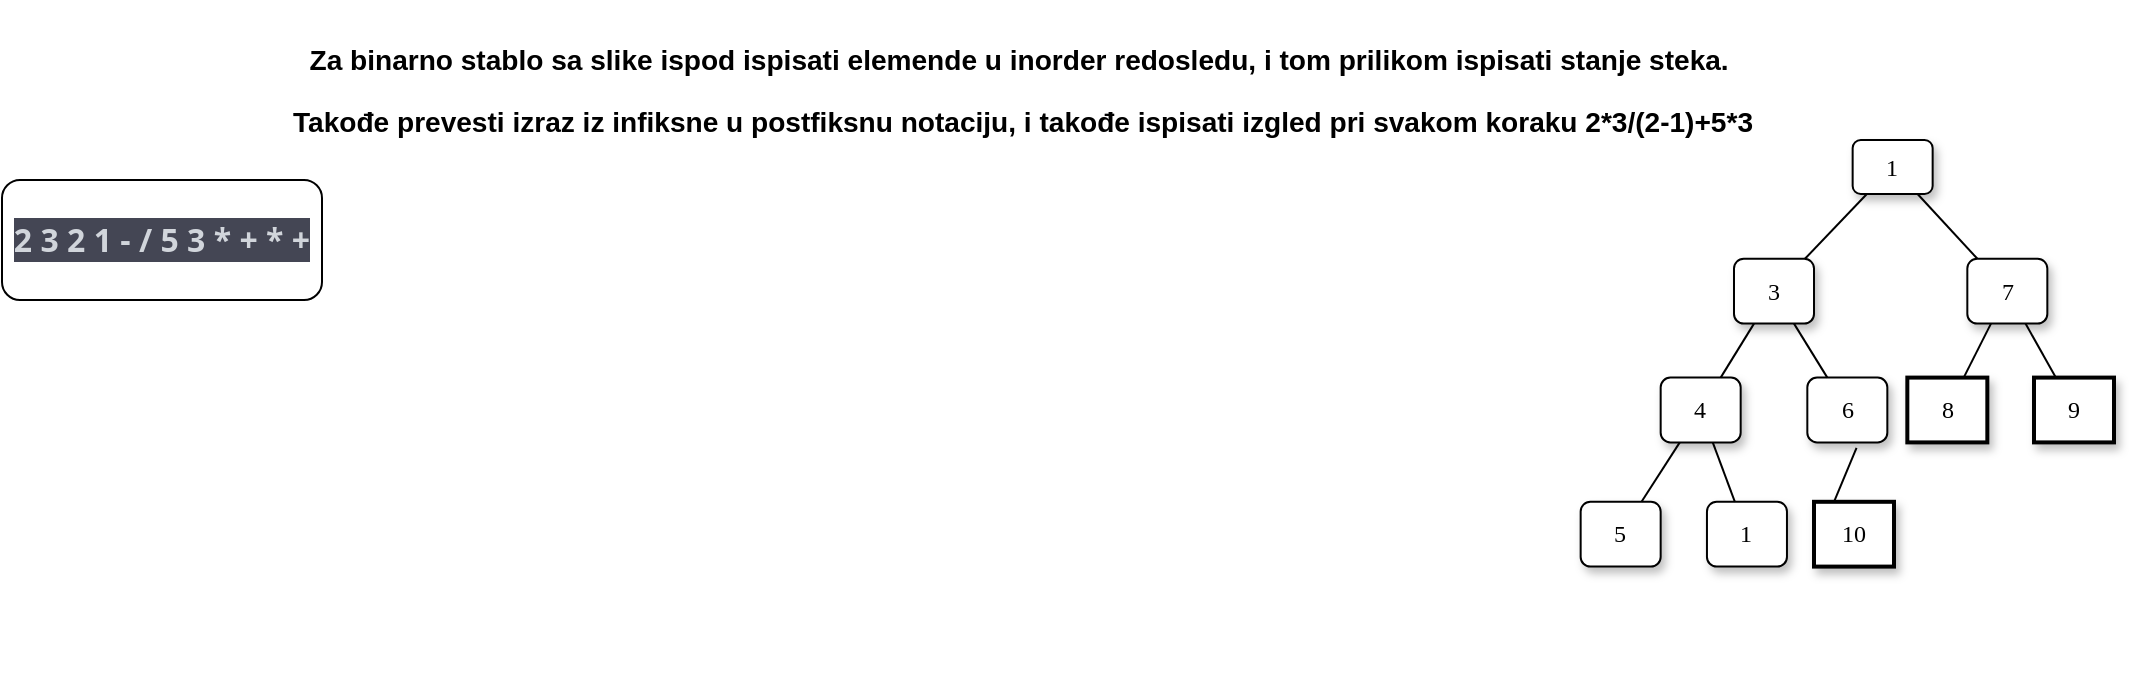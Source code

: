 <mxfile>
    <diagram id="ifTO72dQq1k43fDW2woW" name="Page-1">
        <mxGraphModel dx="1454" dy="750" grid="1" gridSize="10" guides="1" tooltips="1" connect="1" arrows="1" fold="1" page="1" pageScale="1" pageWidth="1100" pageHeight="850" math="0" shadow="0">
            <root>
                <mxCell id="0"/>
                <mxCell id="1" parent="0"/>
                <mxCell id="2" value="&lt;h3&gt;Za binarno stablo sa slike ispod ispisati elemende u inorder redosledu, i tom prilikom ispisati stanje steka.&amp;nbsp;&lt;/h3&gt;&lt;h3&gt;Takođe prevesti izraz iz infiksne u postfiksnu notaciju, i takođe ispisati izgled pri svakom koraku 2*3/(2-1)+5*3&lt;/h3&gt;" style="text;html=1;align=center;verticalAlign=middle;resizable=0;points=[];autosize=1;strokeColor=none;fillColor=none;" parent="1" vertex="1">
                    <mxGeometry x="175" width="750" height="90" as="geometry"/>
                </mxCell>
                <mxCell id="28" value="" style="group" parent="1" vertex="1" connectable="0">
                    <mxGeometry x="786" y="70" width="310" height="270" as="geometry"/>
                </mxCell>
                <mxCell id="3" value="1" style="whiteSpace=wrap;html=1;rounded=1;shadow=1;labelBackgroundColor=none;strokeWidth=1;fontFamily=Verdana;fontSize=12;align=center;" parent="28" vertex="1">
                    <mxGeometry x="179.326" width="40.0" height="27" as="geometry"/>
                </mxCell>
                <mxCell id="4" value="3" style="whiteSpace=wrap;html=1;rounded=1;shadow=1;labelBackgroundColor=none;strokeWidth=1;fontFamily=Verdana;fontSize=12;align=center;" parent="28" vertex="1">
                    <mxGeometry x="120.0" y="59.4" width="40.0" height="32.4" as="geometry"/>
                </mxCell>
                <mxCell id="5" value="&lt;span&gt;7&lt;/span&gt;" style="whiteSpace=wrap;html=1;rounded=1;shadow=1;labelBackgroundColor=none;strokeWidth=1;fontFamily=Verdana;fontSize=12;align=center;" parent="28" vertex="1">
                    <mxGeometry x="236.667" y="59.4" width="40.0" height="32.4" as="geometry"/>
                </mxCell>
                <mxCell id="6" value="" style="rounded=0;html=1;labelBackgroundColor=none;startArrow=none;startFill=0;startSize=5;endArrow=none;endFill=0;endSize=5;jettySize=auto;orthogonalLoop=1;strokeWidth=1;fontFamily=Verdana;fontSize=12" parent="28" source="3" target="5" edge="1">
                    <mxGeometry x="-0.3" y="13" relative="1" as="geometry">
                        <mxPoint as="offset"/>
                    </mxGeometry>
                </mxCell>
                <mxCell id="7" value="" style="rounded=0;html=1;labelBackgroundColor=none;startArrow=none;startFill=0;startSize=5;endArrow=none;endFill=0;endSize=5;jettySize=auto;orthogonalLoop=1;strokeWidth=1;fontFamily=Verdana;fontSize=12" parent="28" source="3" target="4" edge="1">
                    <mxGeometry x="-0.228" y="-18" relative="1" as="geometry">
                        <mxPoint x="1" as="offset"/>
                    </mxGeometry>
                </mxCell>
                <mxCell id="8" value="&lt;span&gt;4&lt;/span&gt;" style="whiteSpace=wrap;html=1;rounded=1;shadow=1;labelBackgroundColor=none;strokeWidth=1;fontFamily=Verdana;fontSize=12;align=center;" parent="28" vertex="1">
                    <mxGeometry x="83.333" y="118.8" width="40.0" height="32.4" as="geometry"/>
                </mxCell>
                <mxCell id="9" value="&lt;span&gt;6&lt;/span&gt;" style="whiteSpace=wrap;html=1;rounded=1;shadow=1;labelBackgroundColor=none;strokeWidth=1;fontFamily=Verdana;fontSize=12;align=center;" parent="28" vertex="1">
                    <mxGeometry x="156.667" y="118.8" width="40.0" height="32.4" as="geometry"/>
                </mxCell>
                <mxCell id="10" value="&lt;span&gt;8&lt;/span&gt;" style="whiteSpace=wrap;html=1;rounded=0;shadow=1;labelBackgroundColor=none;strokeWidth=2;fontFamily=Verdana;fontSize=12;align=center;" parent="28" vertex="1">
                    <mxGeometry x="206.667" y="118.8" width="40.0" height="32.4" as="geometry"/>
                </mxCell>
                <mxCell id="11" value="&lt;span&gt;9&lt;/span&gt;" style="whiteSpace=wrap;html=1;rounded=0;shadow=1;labelBackgroundColor=none;strokeWidth=2;fontFamily=Verdana;fontSize=12;align=center;" parent="28" vertex="1">
                    <mxGeometry x="270.0" y="118.8" width="40.0" height="32.4" as="geometry"/>
                </mxCell>
                <mxCell id="12" value="&lt;span&gt;5&lt;/span&gt;" style="whiteSpace=wrap;html=1;rounded=1;shadow=1;labelBackgroundColor=none;strokeWidth=1;fontFamily=Verdana;fontSize=12;align=center;" parent="28" vertex="1">
                    <mxGeometry x="43.33" y="180.9" width="40.0" height="32.4" as="geometry"/>
                </mxCell>
                <mxCell id="13" value="&lt;span&gt;1&lt;/span&gt;" style="whiteSpace=wrap;html=1;rounded=1;shadow=1;labelBackgroundColor=none;strokeWidth=1;fontFamily=Verdana;fontSize=12;align=center;" parent="28" vertex="1">
                    <mxGeometry x="106.48" y="180.9" width="40.0" height="32.4" as="geometry"/>
                </mxCell>
                <mxCell id="14" value="" style="rounded=0;html=1;labelBackgroundColor=none;startArrow=none;startFill=0;startSize=5;endArrow=none;endFill=0;endSize=5;jettySize=auto;orthogonalLoop=1;strokeWidth=1;fontFamily=Verdana;fontSize=12" parent="28" source="4" target="8" edge="1">
                    <mxGeometry x="-0.2" y="-14" relative="1" as="geometry">
                        <mxPoint as="offset"/>
                    </mxGeometry>
                </mxCell>
                <mxCell id="15" value="" style="rounded=0;html=1;labelBackgroundColor=none;startArrow=none;startFill=0;startSize=5;endArrow=none;endFill=0;endSize=5;jettySize=auto;orthogonalLoop=1;strokeWidth=1;fontFamily=Verdana;fontSize=12" parent="28" source="4" target="9" edge="1">
                    <mxGeometry x="-0.2" y="14" relative="1" as="geometry">
                        <mxPoint as="offset"/>
                    </mxGeometry>
                </mxCell>
                <mxCell id="16" value="" style="rounded=0;html=1;labelBackgroundColor=none;startArrow=none;startFill=0;startSize=5;endArrow=none;endFill=0;endSize=5;jettySize=auto;orthogonalLoop=1;strokeWidth=1;fontFamily=Verdana;fontSize=12" parent="28" source="5" target="10" edge="1">
                    <mxGeometry x="-0.261" y="-13" relative="1" as="geometry">
                        <mxPoint as="offset"/>
                    </mxGeometry>
                </mxCell>
                <mxCell id="17" value="" style="rounded=0;html=1;labelBackgroundColor=none;startArrow=none;startFill=0;startSize=5;endArrow=none;endFill=0;endSize=5;jettySize=auto;orthogonalLoop=1;strokeWidth=1;fontFamily=Verdana;fontSize=12" parent="28" source="5" target="11" edge="1">
                    <mxGeometry x="-0.129" y="17" relative="1" as="geometry">
                        <mxPoint as="offset"/>
                    </mxGeometry>
                </mxCell>
                <mxCell id="18" value="" style="rounded=0;html=1;labelBackgroundColor=none;startArrow=none;startFill=0;startSize=5;endArrow=none;endFill=0;endSize=5;jettySize=auto;orthogonalLoop=1;strokeWidth=1;fontFamily=Verdana;fontSize=12" parent="28" source="8" target="12" edge="1">
                    <mxGeometry x="-0.217" y="-14" relative="1" as="geometry">
                        <mxPoint as="offset"/>
                    </mxGeometry>
                </mxCell>
                <mxCell id="19" value="" style="rounded=0;html=1;labelBackgroundColor=none;startArrow=none;startFill=0;startSize=5;endArrow=none;endFill=0;endSize=5;jettySize=auto;orthogonalLoop=1;strokeWidth=1;fontFamily=Verdana;fontSize=12" parent="28" source="8" target="13" edge="1">
                    <mxGeometry x="-0.037" y="9" relative="1" as="geometry">
                        <mxPoint as="offset"/>
                    </mxGeometry>
                </mxCell>
                <mxCell id="23" value="&lt;span&gt;10&lt;/span&gt;" style="whiteSpace=wrap;html=1;rounded=0;shadow=1;labelBackgroundColor=none;strokeWidth=2;fontFamily=Verdana;fontSize=12;align=center;" parent="28" vertex="1">
                    <mxGeometry x="159.999" y="180.9" width="40.0" height="32.4" as="geometry"/>
                </mxCell>
                <mxCell id="27" value="" style="rounded=0;html=1;labelBackgroundColor=none;startArrow=none;startFill=0;startSize=5;endArrow=none;endFill=0;endSize=5;jettySize=auto;orthogonalLoop=1;strokeWidth=1;fontFamily=Verdana;fontSize=12;exitX=0.615;exitY=1.083;exitDx=0;exitDy=0;exitPerimeter=0;entryX=0.25;entryY=0;entryDx=0;entryDy=0;" parent="28" source="9" target="23" edge="1">
                    <mxGeometry x="-0.228" y="13" relative="1" as="geometry">
                        <mxPoint as="offset"/>
                    </mxGeometry>
                </mxCell>
                <mxCell id="30" value="&lt;span style=&quot;color: rgb(209, 213, 219); font-family: Söhne, ui-sans-serif, system-ui, -apple-system, &amp;quot;Segoe UI&amp;quot;, Roboto, Ubuntu, Cantarell, &amp;quot;Noto Sans&amp;quot;, sans-serif, &amp;quot;Helvetica Neue&amp;quot;, Arial, &amp;quot;Apple Color Emoji&amp;quot;, &amp;quot;Segoe UI Emoji&amp;quot;, &amp;quot;Segoe UI Symbol&amp;quot;, &amp;quot;Noto Color Emoji&amp;quot;; font-size: 16px; text-align: start; background-color: rgb(68, 70, 84);&quot;&gt;&lt;b&gt;2 3 2 1 - / 5 3 * + * +&lt;/b&gt;&lt;/span&gt;" style="rounded=1;whiteSpace=wrap;html=1;" vertex="1" parent="1">
                    <mxGeometry x="40" y="90" width="160" height="60" as="geometry"/>
                </mxCell>
            </root>
        </mxGraphModel>
    </diagram>
</mxfile>